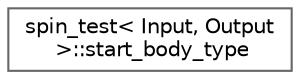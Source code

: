 digraph "类继承关系图"
{
 // LATEX_PDF_SIZE
  bgcolor="transparent";
  edge [fontname=Helvetica,fontsize=10,labelfontname=Helvetica,labelfontsize=10];
  node [fontname=Helvetica,fontsize=10,shape=box,height=0.2,width=0.4];
  rankdir="LR";
  Node0 [id="Node000000",label="spin_test\< Input, Output\l \>::start_body_type",height=0.2,width=0.4,color="grey40", fillcolor="white", style="filled",URL="$classspin__test_1_1start__body__type.html",tooltip=" "];
}
